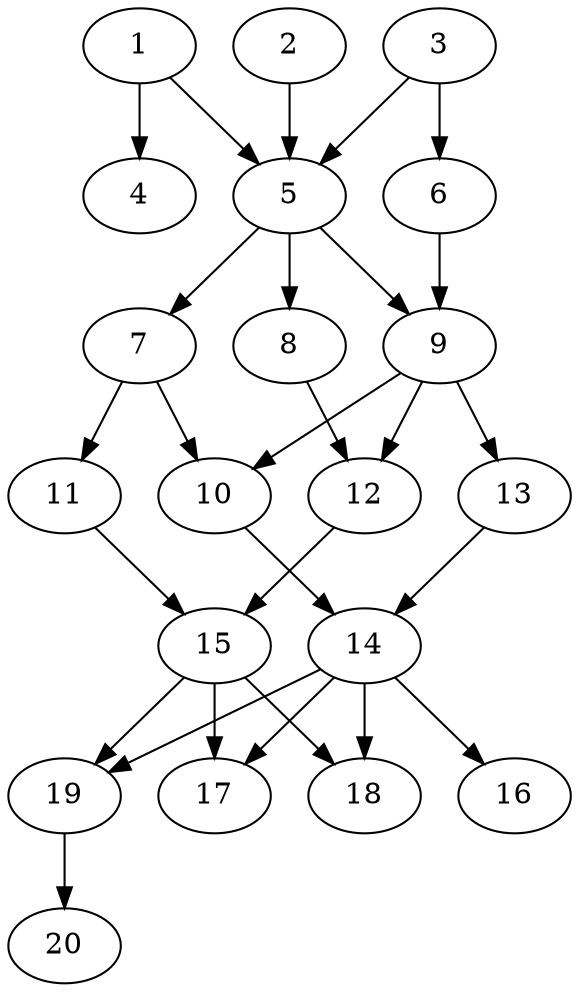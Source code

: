 // DAG automatically generated by daggen at Thu Oct  3 13:58:43 2019
// ./daggen --dot -n 20 --ccr 0.4 --fat 0.5 --regular 0.7 --density 0.7 --mindata 5242880 --maxdata 52428800 
digraph G {
  1 [size="111936000", alpha="0.04", expect_size="44774400"] 
  1 -> 4 [size ="44774400"]
  1 -> 5 [size ="44774400"]
  2 [size="20546560", alpha="0.20", expect_size="8218624"] 
  2 -> 5 [size ="8218624"]
  3 [size="100170240", alpha="0.19", expect_size="40068096"] 
  3 -> 5 [size ="40068096"]
  3 -> 6 [size ="40068096"]
  4 [size="42293760", alpha="0.04", expect_size="16917504"] 
  5 [size="19164160", alpha="0.09", expect_size="7665664"] 
  5 -> 7 [size ="7665664"]
  5 -> 8 [size ="7665664"]
  5 -> 9 [size ="7665664"]
  6 [size="95644160", alpha="0.05", expect_size="38257664"] 
  6 -> 9 [size ="38257664"]
  7 [size="99353600", alpha="0.17", expect_size="39741440"] 
  7 -> 10 [size ="39741440"]
  7 -> 11 [size ="39741440"]
  8 [size="85788160", alpha="0.11", expect_size="34315264"] 
  8 -> 12 [size ="34315264"]
  9 [size="24773120", alpha="0.15", expect_size="9909248"] 
  9 -> 10 [size ="9909248"]
  9 -> 12 [size ="9909248"]
  9 -> 13 [size ="9909248"]
  10 [size="98823680", alpha="0.06", expect_size="39529472"] 
  10 -> 14 [size ="39529472"]
  11 [size="92674560", alpha="0.01", expect_size="37069824"] 
  11 -> 15 [size ="37069824"]
  12 [size="114603520", alpha="0.15", expect_size="45841408"] 
  12 -> 15 [size ="45841408"]
  13 [size="114019840", alpha="0.18", expect_size="45607936"] 
  13 -> 14 [size ="45607936"]
  14 [size="110315520", alpha="0.02", expect_size="44126208"] 
  14 -> 16 [size ="44126208"]
  14 -> 17 [size ="44126208"]
  14 -> 18 [size ="44126208"]
  14 -> 19 [size ="44126208"]
  15 [size="13189120", alpha="0.08", expect_size="5275648"] 
  15 -> 17 [size ="5275648"]
  15 -> 18 [size ="5275648"]
  15 -> 19 [size ="5275648"]
  16 [size="66071040", alpha="0.05", expect_size="26428416"] 
  17 [size="97579520", alpha="0.16", expect_size="39031808"] 
  18 [size="82460160", alpha="0.04", expect_size="32984064"] 
  19 [size="27673600", alpha="0.16", expect_size="11069440"] 
  19 -> 20 [size ="11069440"]
  20 [size="114245120", alpha="0.09", expect_size="45698048"] 
}
